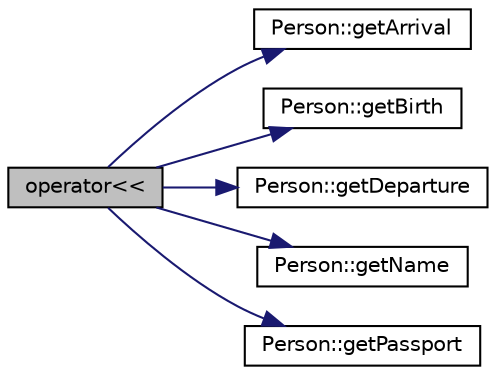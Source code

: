 digraph "operator&lt;&lt;"
{
 // LATEX_PDF_SIZE
  edge [fontname="Helvetica",fontsize="10",labelfontname="Helvetica",labelfontsize="10"];
  node [fontname="Helvetica",fontsize="10",shape=record];
  rankdir="LR";
  Node1 [label="operator\<\<",height=0.2,width=0.4,color="black", fillcolor="grey75", style="filled", fontcolor="black",tooltip=" "];
  Node1 -> Node2 [color="midnightblue",fontsize="10",style="solid",fontname="Helvetica"];
  Node2 [label="Person::getArrival",height=0.2,width=0.4,color="black", fillcolor="white", style="filled",URL="$class_person.html#a302129462730ac8ba14ebfada7065bfd",tooltip=" "];
  Node1 -> Node3 [color="midnightblue",fontsize="10",style="solid",fontname="Helvetica"];
  Node3 [label="Person::getBirth",height=0.2,width=0.4,color="black", fillcolor="white", style="filled",URL="$class_person.html#a74cdbd13a0f4b320008c94ccb5e840ee",tooltip=" "];
  Node1 -> Node4 [color="midnightblue",fontsize="10",style="solid",fontname="Helvetica"];
  Node4 [label="Person::getDeparture",height=0.2,width=0.4,color="black", fillcolor="white", style="filled",URL="$class_person.html#a43ec960c463f5964891ce02785e58ca0",tooltip=" "];
  Node1 -> Node5 [color="midnightblue",fontsize="10",style="solid",fontname="Helvetica"];
  Node5 [label="Person::getName",height=0.2,width=0.4,color="black", fillcolor="white", style="filled",URL="$class_person.html#a88425cb919b0b90bfd7d520ec628c1d0",tooltip=" "];
  Node1 -> Node6 [color="midnightblue",fontsize="10",style="solid",fontname="Helvetica"];
  Node6 [label="Person::getPassport",height=0.2,width=0.4,color="black", fillcolor="white", style="filled",URL="$class_person.html#ab7ea8f9691cce3a71a0b213cde4166ce",tooltip=" "];
}
